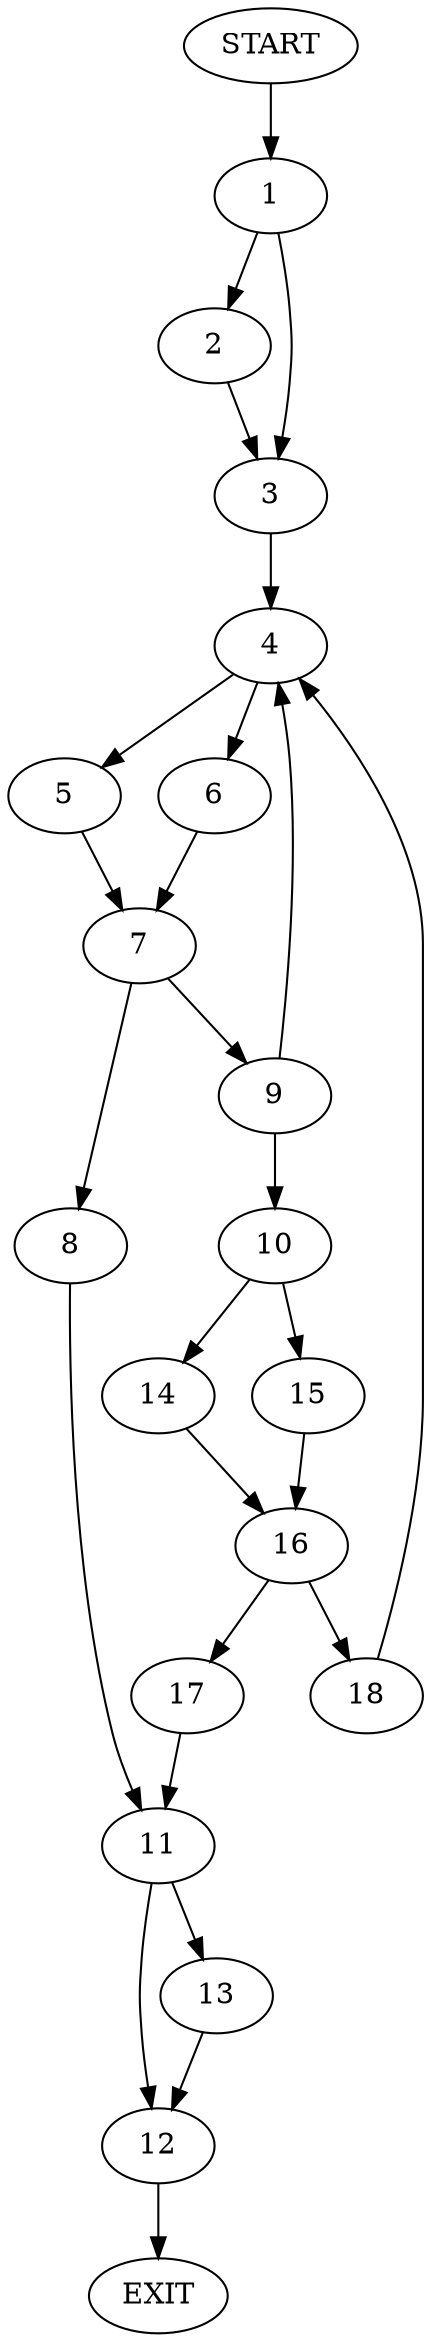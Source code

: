 digraph {
0 [label="START"]
19 [label="EXIT"]
0 -> 1
1 -> 2
1 -> 3
2 -> 3
3 -> 4
4 -> 5
4 -> 6
5 -> 7
6 -> 7
7 -> 8
7 -> 9
9 -> 10
9 -> 4
8 -> 11
11 -> 12
11 -> 13
10 -> 14
10 -> 15
14 -> 16
15 -> 16
16 -> 17
16 -> 18
17 -> 11
18 -> 4
12 -> 19
13 -> 12
}

